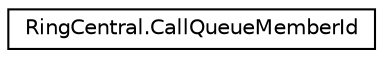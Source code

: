 digraph "Graphical Class Hierarchy"
{
 // LATEX_PDF_SIZE
  edge [fontname="Helvetica",fontsize="10",labelfontname="Helvetica",labelfontsize="10"];
  node [fontname="Helvetica",fontsize="10",shape=record];
  rankdir="LR";
  Node0 [label="RingCentral.CallQueueMemberId",height=0.2,width=0.4,color="black", fillcolor="white", style="filled",URL="$classRingCentral_1_1CallQueueMemberId.html",tooltip="Call queue member information"];
}
